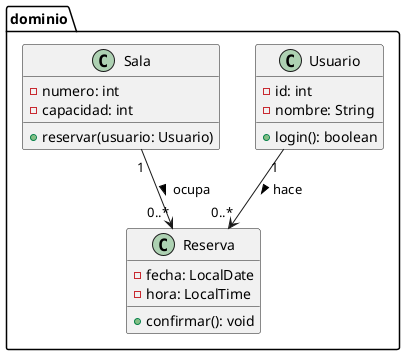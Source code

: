 @startuml

package dominio {
  class Usuario {
    - id: int
    - nombre: String
    + login(): boolean
  }
  class Sala {
    - numero: int
    - capacidad: int
    + reservar(usuario: Usuario)
  }
  class Reserva {
    - fecha: LocalDate
    - hora: LocalTime
    + confirmar(): void
  }
}

Usuario "1" --> "0..*" Reserva : hace >
Sala    "1" --> "0..*" Reserva : ocupa >

@enduml
